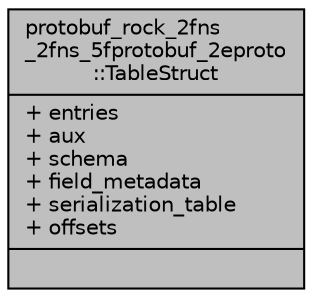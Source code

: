 digraph "protobuf_rock_2fns_2fns_5fprotobuf_2eproto::TableStruct"
{
 // LATEX_PDF_SIZE
  edge [fontname="Helvetica",fontsize="10",labelfontname="Helvetica",labelfontsize="10"];
  node [fontname="Helvetica",fontsize="10",shape=record];
  Node1 [label="{protobuf_rock_2fns\l_2fns_5fprotobuf_2eproto\l::TableStruct\n|+ entries\l+ aux\l+ schema\l+ field_metadata\l+ serialization_table\l+ offsets\l|}",height=0.2,width=0.4,color="black", fillcolor="grey75", style="filled", fontcolor="black",tooltip=" "];
}
